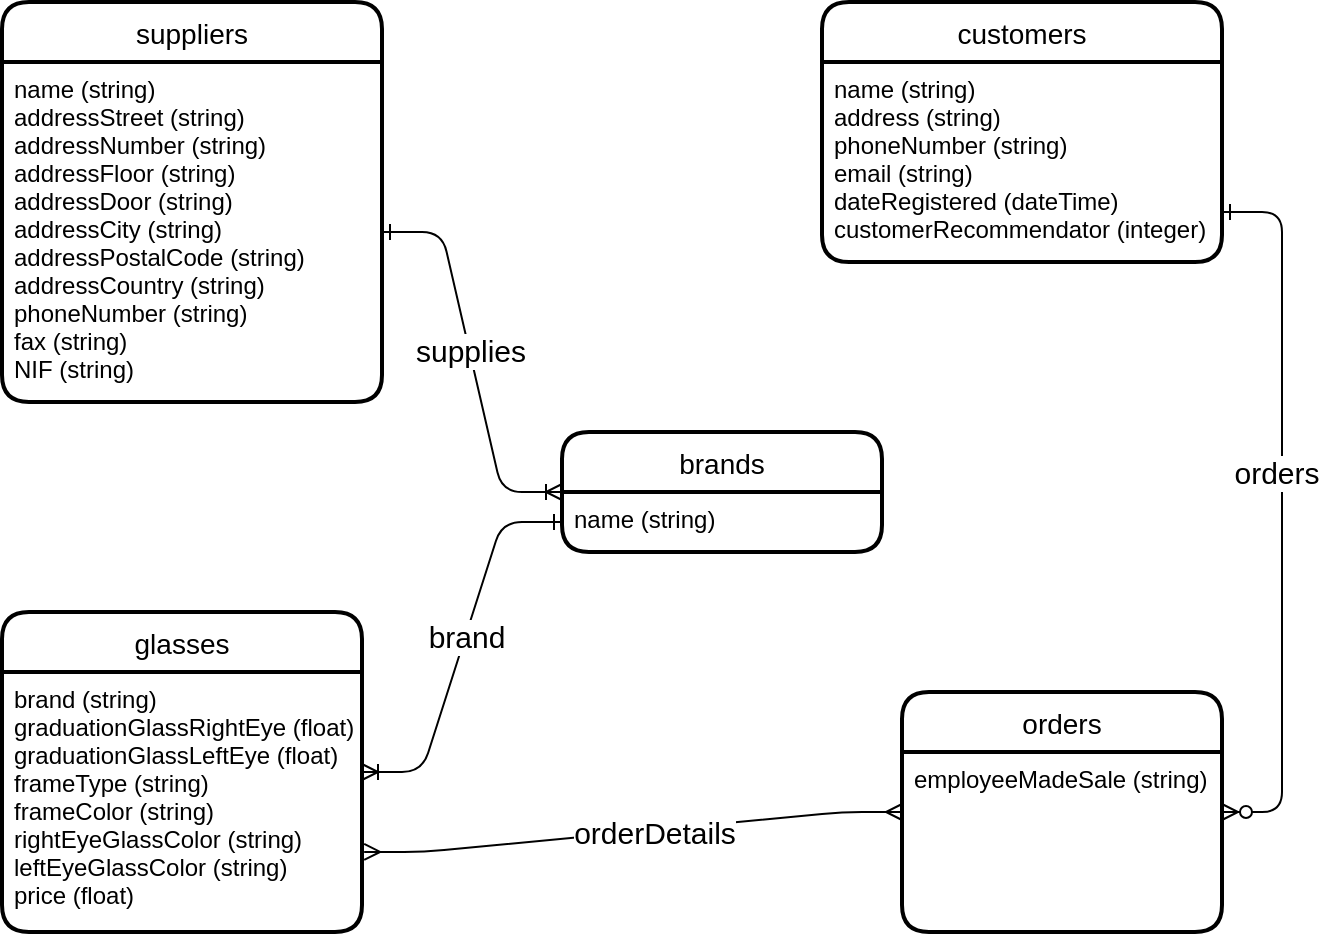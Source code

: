 <mxfile version="14.1.8" type="device"><diagram id="-UapjoPv5nHek6hmX5kU" name="Page-1"><mxGraphModel dx="767" dy="363" grid="1" gridSize="10" guides="1" tooltips="1" connect="1" arrows="1" fold="1" page="1" pageScale="1" pageWidth="850" pageHeight="1100" math="0" shadow="0"><root><mxCell id="0"/><mxCell id="1" parent="0"/><mxCell id="PF4K6aJQHY44QT4-_6it-1" value="suppliers" style="swimlane;childLayout=stackLayout;horizontal=1;startSize=30;horizontalStack=0;rounded=1;fontSize=14;fontStyle=0;strokeWidth=2;resizeParent=0;resizeLast=1;shadow=0;dashed=0;align=center;" parent="1" vertex="1"><mxGeometry x="80" y="35" width="190" height="200" as="geometry"/></mxCell><mxCell id="PF4K6aJQHY44QT4-_6it-2" value="name (string)&#10;addressStreet (string)&#10;addressNumber (string)&#10;addressFloor (string)&#10;addressDoor (string)&#10;addressCity (string)&#10;addressPostalCode (string)&#10;addressCountry (string)&#10;phoneNumber (string)&#10;fax (string)&#10;NIF (string)&#10;" style="align=left;strokeColor=none;fillColor=none;spacingLeft=4;fontSize=12;verticalAlign=top;resizable=0;rotatable=0;part=1;" parent="PF4K6aJQHY44QT4-_6it-1" vertex="1"><mxGeometry y="30" width="190" height="170" as="geometry"/></mxCell><mxCell id="PF4K6aJQHY44QT4-_6it-3" value="customers" style="swimlane;childLayout=stackLayout;horizontal=1;startSize=30;horizontalStack=0;rounded=1;fontSize=14;fontStyle=0;strokeWidth=2;resizeParent=0;resizeLast=1;shadow=0;dashed=0;align=center;direction=east;" parent="1" vertex="1"><mxGeometry x="490" y="35" width="200" height="130" as="geometry"/></mxCell><mxCell id="PF4K6aJQHY44QT4-_6it-4" value="name (string)&#10;address (string)&#10;phoneNumber (string)&#10;email (string)&#10;dateRegistered (dateTime)&#10;customerRecommendator (integer)" style="align=left;strokeColor=none;fillColor=none;spacingLeft=4;fontSize=12;verticalAlign=top;resizable=0;rotatable=0;part=1;" parent="PF4K6aJQHY44QT4-_6it-3" vertex="1"><mxGeometry y="30" width="200" height="100" as="geometry"/></mxCell><mxCell id="PF4K6aJQHY44QT4-_6it-6" value="glasses" style="swimlane;childLayout=stackLayout;horizontal=1;startSize=30;horizontalStack=0;rounded=1;fontSize=14;fontStyle=0;strokeWidth=2;resizeParent=0;resizeLast=1;shadow=0;dashed=0;align=center;" parent="1" vertex="1"><mxGeometry x="80" y="340" width="180" height="160" as="geometry"><mxRectangle x="60" y="360" width="90" height="30" as="alternateBounds"/></mxGeometry></mxCell><mxCell id="PF4K6aJQHY44QT4-_6it-7" value="brand (string)&#10;graduationGlassRightEye (float)&#10;graduationGlassLeftEye (float)&#10;frameType (string)&#10;frameColor (string)&#10;rightEyeGlassColor (string)&#10;leftEyeGlassColor (string)&#10;price (float)&#10;" style="align=left;strokeColor=none;fillColor=none;spacingLeft=4;fontSize=12;verticalAlign=top;resizable=0;rotatable=0;part=1;" parent="PF4K6aJQHY44QT4-_6it-6" vertex="1"><mxGeometry y="30" width="180" height="130" as="geometry"/></mxCell><mxCell id="PF4K6aJQHY44QT4-_6it-8" value="orders" style="swimlane;childLayout=stackLayout;horizontal=1;startSize=30;horizontalStack=0;rounded=1;fontSize=14;fontStyle=0;strokeWidth=2;resizeParent=0;resizeLast=1;shadow=0;dashed=0;align=center;direction=east;" parent="1" vertex="1"><mxGeometry x="530" y="380" width="160" height="120" as="geometry"/></mxCell><mxCell id="PF4K6aJQHY44QT4-_6it-9" value="employeeMadeSale (string)" style="align=left;strokeColor=none;fillColor=none;spacingLeft=4;fontSize=12;verticalAlign=top;resizable=0;rotatable=0;part=1;" parent="PF4K6aJQHY44QT4-_6it-8" vertex="1"><mxGeometry y="30" width="160" height="90" as="geometry"/></mxCell><mxCell id="PF4K6aJQHY44QT4-_6it-11" value="" style="edgeStyle=entityRelationEdgeStyle;fontSize=12;html=1;endArrow=ERzeroToMany;endFill=1;startArrow=ERone;startFill=0;exitX=1;exitY=0.75;exitDx=0;exitDy=0;" parent="1" source="PF4K6aJQHY44QT4-_6it-4" target="PF4K6aJQHY44QT4-_6it-8" edge="1"><mxGeometry width="100" height="100" relative="1" as="geometry"><mxPoint x="590" y="230" as="sourcePoint"/><mxPoint x="430" y="340" as="targetPoint"/></mxGeometry></mxCell><mxCell id="PF4K6aJQHY44QT4-_6it-12" value="&lt;div style=&quot;font-size: 15px&quot;&gt;orders&lt;/div&gt;" style="edgeLabel;html=1;align=center;verticalAlign=middle;resizable=0;points=[];" parent="PF4K6aJQHY44QT4-_6it-11" vertex="1" connectable="0"><mxGeometry x="-0.111" y="-3" relative="1" as="geometry"><mxPoint as="offset"/></mxGeometry></mxCell><mxCell id="PF4K6aJQHY44QT4-_6it-15" value="" style="edgeStyle=entityRelationEdgeStyle;fontSize=12;html=1;endArrow=ERmany;startArrow=ERmany;startFill=0;startSize=6;exitX=1.006;exitY=0.692;exitDx=0;exitDy=0;exitPerimeter=0;endFill=0;" parent="1" source="PF4K6aJQHY44QT4-_6it-7" target="PF4K6aJQHY44QT4-_6it-8" edge="1"><mxGeometry width="100" height="100" relative="1" as="geometry"><mxPoint x="250" y="478" as="sourcePoint"/><mxPoint x="501" y="480" as="targetPoint"/></mxGeometry></mxCell><mxCell id="PF4K6aJQHY44QT4-_6it-16" value="&lt;font style=&quot;font-size: 15px&quot;&gt;orderDetails&lt;/font&gt;" style="edgeLabel;html=1;align=center;verticalAlign=middle;resizable=0;points=[];" parent="PF4K6aJQHY44QT4-_6it-15" vertex="1" connectable="0"><mxGeometry x="0.073" y="-1" relative="1" as="geometry"><mxPoint as="offset"/></mxGeometry></mxCell><mxCell id="tNTB-qG74UbaCA3ntv79-1" value="" style="edgeStyle=entityRelationEdgeStyle;fontSize=12;html=1;endArrow=ERoneToMany;startArrow=ERone;startFill=0;" parent="1" source="vlacfkWNa2yWEMYuUv3a-2" target="PF4K6aJQHY44QT4-_6it-6" edge="1"><mxGeometry width="100" height="100" relative="1" as="geometry"><mxPoint x="252" y="166" as="sourcePoint"/><mxPoint x="510" y="260" as="targetPoint"/></mxGeometry></mxCell><mxCell id="tNTB-qG74UbaCA3ntv79-2" value="&lt;font style=&quot;font-size: 15px&quot;&gt;brand&lt;/font&gt;" style="edgeLabel;html=1;align=center;verticalAlign=middle;resizable=0;points=[];" parent="tNTB-qG74UbaCA3ntv79-1" vertex="1" connectable="0"><mxGeometry x="-0.065" relative="1" as="geometry"><mxPoint as="offset"/></mxGeometry></mxCell><mxCell id="vlacfkWNa2yWEMYuUv3a-1" value="brands" style="swimlane;childLayout=stackLayout;horizontal=1;startSize=30;horizontalStack=0;rounded=1;fontSize=14;fontStyle=0;strokeWidth=2;resizeParent=0;resizeLast=1;shadow=0;dashed=0;align=center;" parent="1" vertex="1"><mxGeometry x="360" y="250" width="160" height="60" as="geometry"/></mxCell><mxCell id="vlacfkWNa2yWEMYuUv3a-2" value="name (string)" style="align=left;strokeColor=none;fillColor=none;spacingLeft=4;fontSize=12;verticalAlign=top;resizable=0;rotatable=0;part=1;" parent="vlacfkWNa2yWEMYuUv3a-1" vertex="1"><mxGeometry y="30" width="160" height="30" as="geometry"/></mxCell><mxCell id="vlacfkWNa2yWEMYuUv3a-3" value="" style="edgeStyle=entityRelationEdgeStyle;fontSize=12;html=1;endArrow=ERoneToMany;startArrow=ERone;startFill=0;" parent="1" source="PF4K6aJQHY44QT4-_6it-2" target="vlacfkWNa2yWEMYuUv3a-1" edge="1"><mxGeometry width="100" height="100" relative="1" as="geometry"><mxPoint x="410" y="140" as="sourcePoint"/><mxPoint x="320" y="235" as="targetPoint"/></mxGeometry></mxCell><mxCell id="vlacfkWNa2yWEMYuUv3a-4" value="&lt;font style=&quot;font-size: 15px&quot;&gt;supplies&lt;/font&gt;" style="edgeLabel;html=1;align=center;verticalAlign=middle;resizable=0;points=[];" parent="vlacfkWNa2yWEMYuUv3a-3" vertex="1" connectable="0"><mxGeometry x="-0.065" relative="1" as="geometry"><mxPoint as="offset"/></mxGeometry></mxCell></root></mxGraphModel></diagram></mxfile>